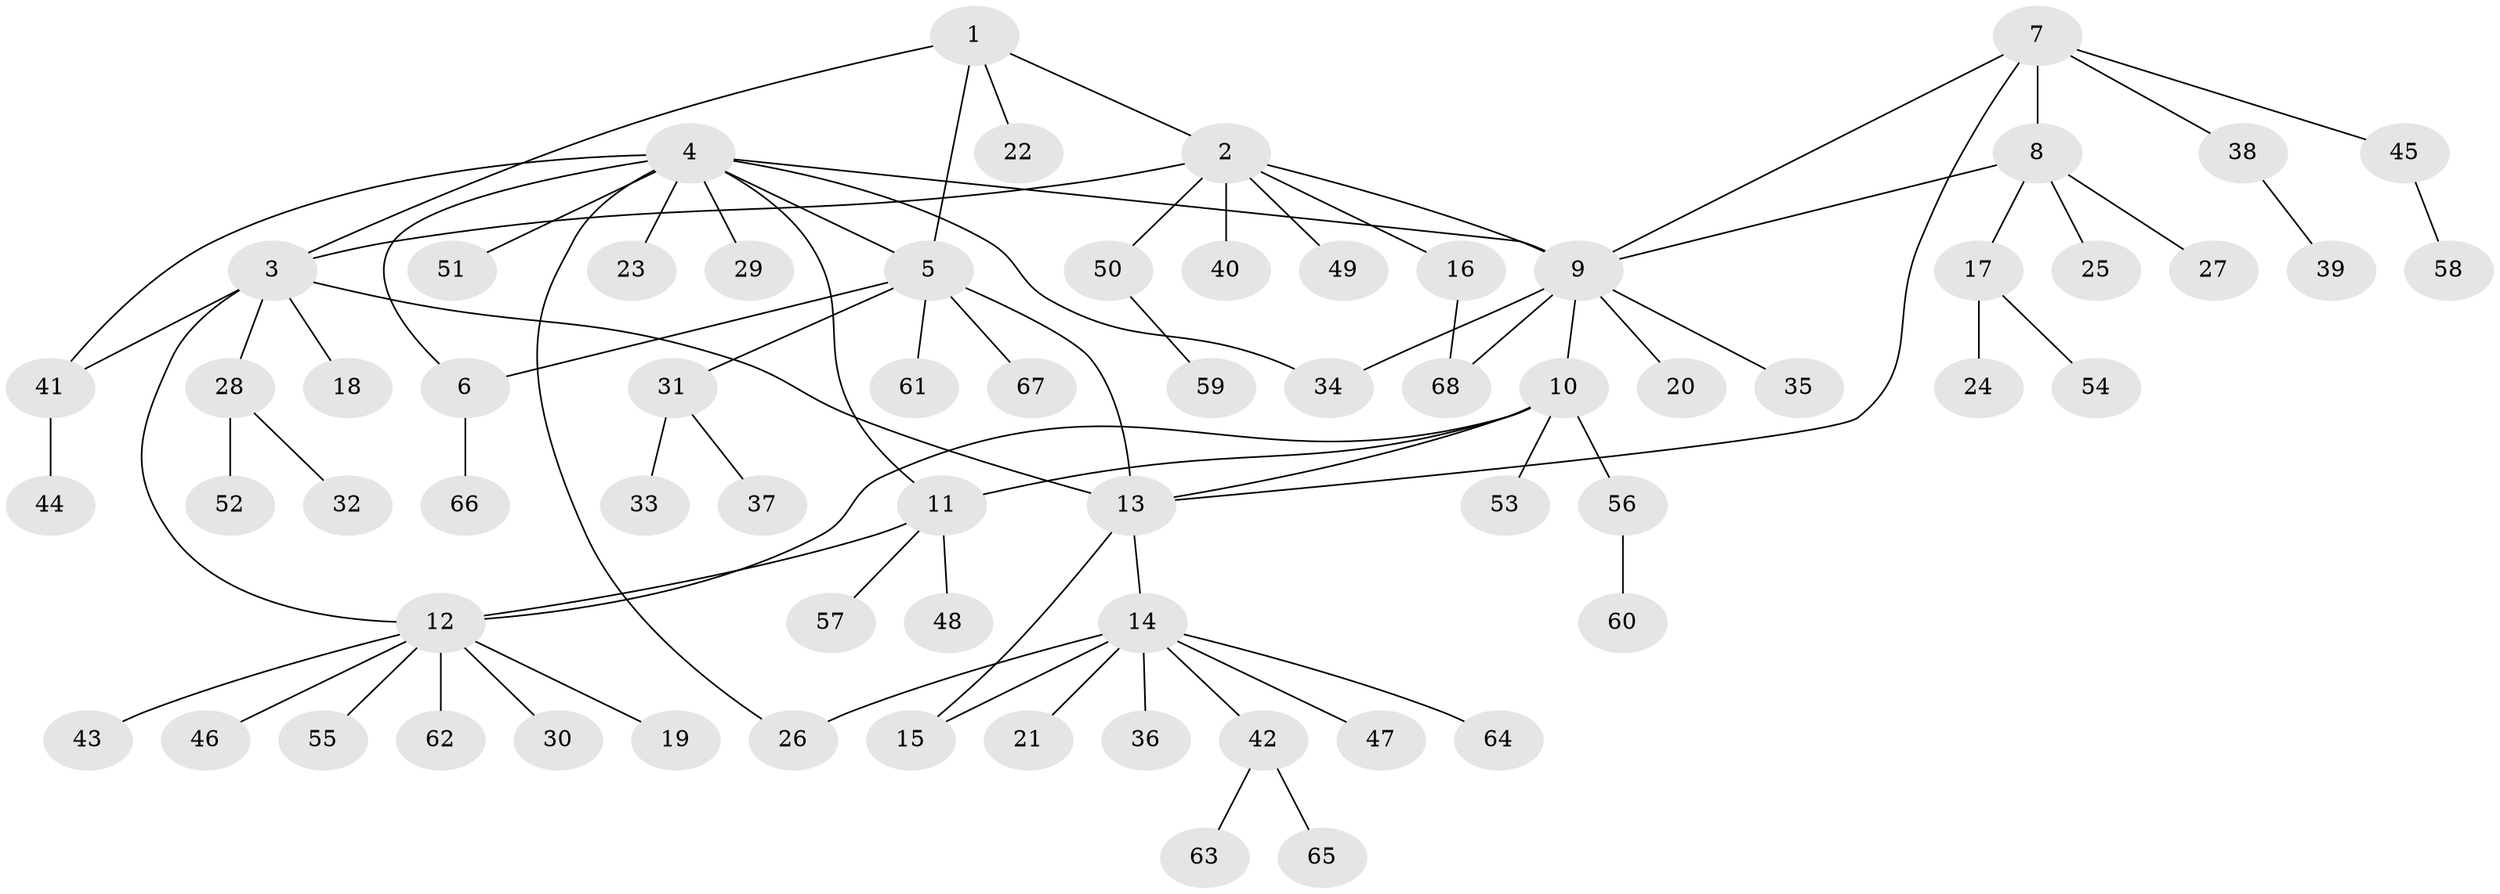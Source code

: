 // Generated by graph-tools (version 1.1) at 2025/02/03/09/25 03:02:46]
// undirected, 68 vertices, 82 edges
graph export_dot {
graph [start="1"]
  node [color=gray90,style=filled];
  1;
  2;
  3;
  4;
  5;
  6;
  7;
  8;
  9;
  10;
  11;
  12;
  13;
  14;
  15;
  16;
  17;
  18;
  19;
  20;
  21;
  22;
  23;
  24;
  25;
  26;
  27;
  28;
  29;
  30;
  31;
  32;
  33;
  34;
  35;
  36;
  37;
  38;
  39;
  40;
  41;
  42;
  43;
  44;
  45;
  46;
  47;
  48;
  49;
  50;
  51;
  52;
  53;
  54;
  55;
  56;
  57;
  58;
  59;
  60;
  61;
  62;
  63;
  64;
  65;
  66;
  67;
  68;
  1 -- 2;
  1 -- 3;
  1 -- 5;
  1 -- 22;
  2 -- 3;
  2 -- 9;
  2 -- 16;
  2 -- 40;
  2 -- 49;
  2 -- 50;
  3 -- 12;
  3 -- 13;
  3 -- 18;
  3 -- 28;
  3 -- 41;
  4 -- 5;
  4 -- 6;
  4 -- 9;
  4 -- 11;
  4 -- 23;
  4 -- 26;
  4 -- 29;
  4 -- 34;
  4 -- 41;
  4 -- 51;
  5 -- 6;
  5 -- 13;
  5 -- 31;
  5 -- 61;
  5 -- 67;
  6 -- 66;
  7 -- 8;
  7 -- 9;
  7 -- 13;
  7 -- 38;
  7 -- 45;
  8 -- 9;
  8 -- 17;
  8 -- 25;
  8 -- 27;
  9 -- 10;
  9 -- 20;
  9 -- 34;
  9 -- 35;
  9 -- 68;
  10 -- 11;
  10 -- 12;
  10 -- 13;
  10 -- 53;
  10 -- 56;
  11 -- 12;
  11 -- 48;
  11 -- 57;
  12 -- 19;
  12 -- 30;
  12 -- 43;
  12 -- 46;
  12 -- 55;
  12 -- 62;
  13 -- 14;
  13 -- 15;
  14 -- 15;
  14 -- 21;
  14 -- 26;
  14 -- 36;
  14 -- 42;
  14 -- 47;
  14 -- 64;
  16 -- 68;
  17 -- 24;
  17 -- 54;
  28 -- 32;
  28 -- 52;
  31 -- 33;
  31 -- 37;
  38 -- 39;
  41 -- 44;
  42 -- 63;
  42 -- 65;
  45 -- 58;
  50 -- 59;
  56 -- 60;
}
